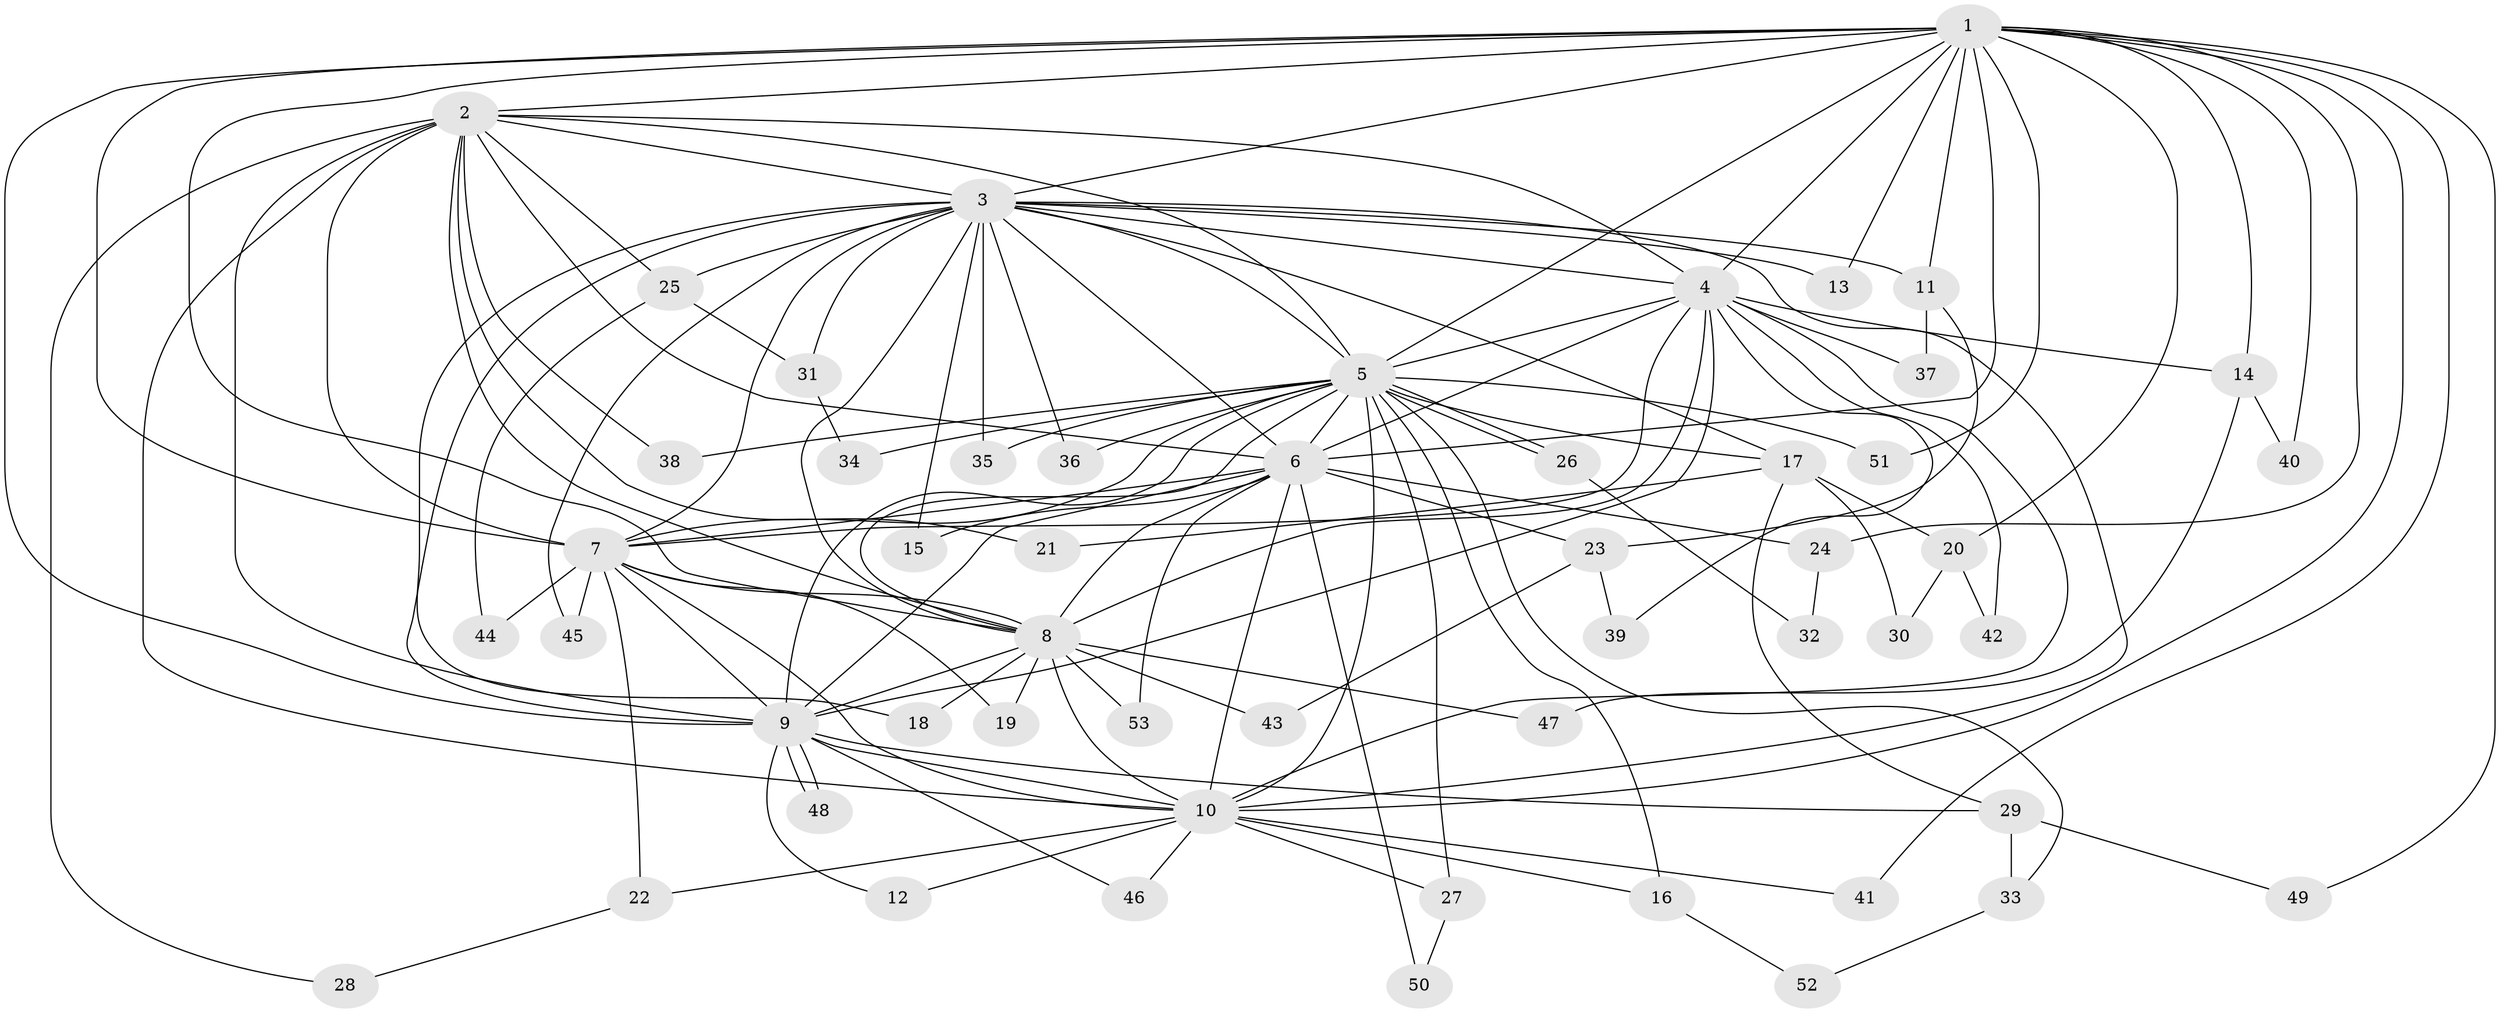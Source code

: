 // Generated by graph-tools (version 1.1) at 2025/34/03/09/25 02:34:47]
// undirected, 53 vertices, 131 edges
graph export_dot {
graph [start="1"]
  node [color=gray90,style=filled];
  1;
  2;
  3;
  4;
  5;
  6;
  7;
  8;
  9;
  10;
  11;
  12;
  13;
  14;
  15;
  16;
  17;
  18;
  19;
  20;
  21;
  22;
  23;
  24;
  25;
  26;
  27;
  28;
  29;
  30;
  31;
  32;
  33;
  34;
  35;
  36;
  37;
  38;
  39;
  40;
  41;
  42;
  43;
  44;
  45;
  46;
  47;
  48;
  49;
  50;
  51;
  52;
  53;
  1 -- 2;
  1 -- 3;
  1 -- 4;
  1 -- 5;
  1 -- 6;
  1 -- 7;
  1 -- 8;
  1 -- 9;
  1 -- 10;
  1 -- 11;
  1 -- 13;
  1 -- 14;
  1 -- 20;
  1 -- 24;
  1 -- 40;
  1 -- 41;
  1 -- 49;
  1 -- 51;
  2 -- 3;
  2 -- 4;
  2 -- 5;
  2 -- 6;
  2 -- 7;
  2 -- 8;
  2 -- 9;
  2 -- 10;
  2 -- 21;
  2 -- 25;
  2 -- 28;
  2 -- 38;
  3 -- 4;
  3 -- 5;
  3 -- 6;
  3 -- 7;
  3 -- 8;
  3 -- 9;
  3 -- 10;
  3 -- 11;
  3 -- 13;
  3 -- 15;
  3 -- 17;
  3 -- 18;
  3 -- 25;
  3 -- 31;
  3 -- 35;
  3 -- 36;
  3 -- 45;
  4 -- 5;
  4 -- 6;
  4 -- 7;
  4 -- 8;
  4 -- 9;
  4 -- 10;
  4 -- 14;
  4 -- 37;
  4 -- 39;
  4 -- 42;
  5 -- 6;
  5 -- 7;
  5 -- 8;
  5 -- 9;
  5 -- 10;
  5 -- 16;
  5 -- 17;
  5 -- 26;
  5 -- 26;
  5 -- 27;
  5 -- 33;
  5 -- 34;
  5 -- 35;
  5 -- 36;
  5 -- 38;
  5 -- 51;
  6 -- 7;
  6 -- 8;
  6 -- 9;
  6 -- 10;
  6 -- 15;
  6 -- 23;
  6 -- 24;
  6 -- 50;
  6 -- 53;
  7 -- 8;
  7 -- 9;
  7 -- 10;
  7 -- 19;
  7 -- 22;
  7 -- 44;
  7 -- 45;
  8 -- 9;
  8 -- 10;
  8 -- 18;
  8 -- 19;
  8 -- 43;
  8 -- 47;
  8 -- 53;
  9 -- 10;
  9 -- 12;
  9 -- 29;
  9 -- 46;
  9 -- 48;
  9 -- 48;
  10 -- 12;
  10 -- 16;
  10 -- 22;
  10 -- 27;
  10 -- 41;
  10 -- 46;
  11 -- 23;
  11 -- 37;
  14 -- 40;
  14 -- 47;
  16 -- 52;
  17 -- 20;
  17 -- 21;
  17 -- 29;
  17 -- 30;
  20 -- 30;
  20 -- 42;
  22 -- 28;
  23 -- 39;
  23 -- 43;
  24 -- 32;
  25 -- 31;
  25 -- 44;
  26 -- 32;
  27 -- 50;
  29 -- 33;
  29 -- 49;
  31 -- 34;
  33 -- 52;
}
